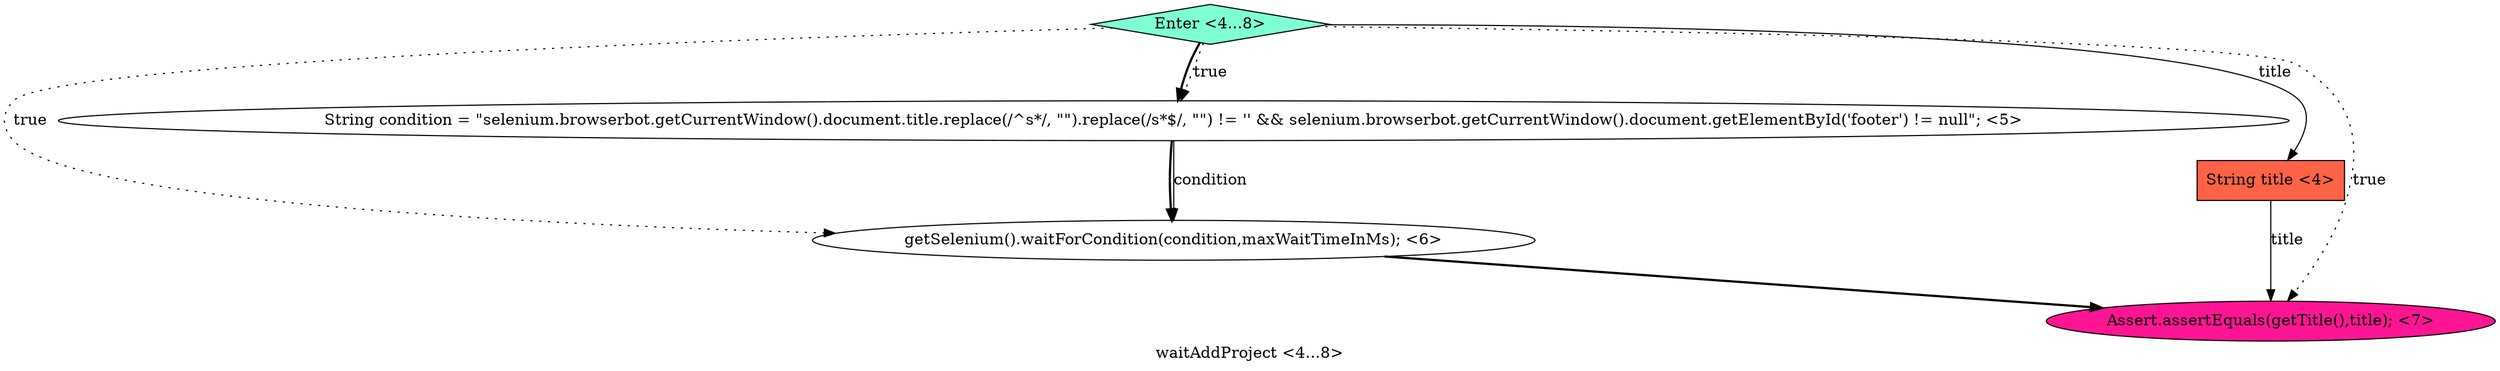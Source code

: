 digraph PDG {
label = "waitAddProject <4...8>";
0.4 [style = filled, label = "Enter <4...8>", fillcolor = aquamarine, shape = diamond];
0.1 [style = filled, label = "String condition = \"selenium.browserbot.getCurrentWindow().document.title.replace(/^\s*/, \"\").replace(/\s*$/, \"\") != '' && selenium.browserbot.getCurrentWindow().document.getElementById('footer') != null\"; <5>", fillcolor = white, shape = ellipse];
0.0 [style = filled, label = "String title <4>", fillcolor = tomato, shape = box];
0.2 [style = filled, label = "getSelenium().waitForCondition(condition,maxWaitTimeInMs); <6>", fillcolor = white, shape = ellipse];
0.3 [style = filled, label = "Assert.assertEquals(getTitle(),title); <7>", fillcolor = deeppink, shape = ellipse];
0.0 -> 0.3 [style = solid, label="title"];
0.1 -> 0.2 [style = solid, label="condition"];
0.1 -> 0.2 [style = bold, label=""];
0.2 -> 0.3 [style = bold, label=""];
0.4 -> 0.0 [style = solid, label="title"];
0.4 -> 0.1 [style = dotted, label="true"];
0.4 -> 0.1 [style = bold, label=""];
0.4 -> 0.2 [style = dotted, label="true"];
0.4 -> 0.3 [style = dotted, label="true"];
}
